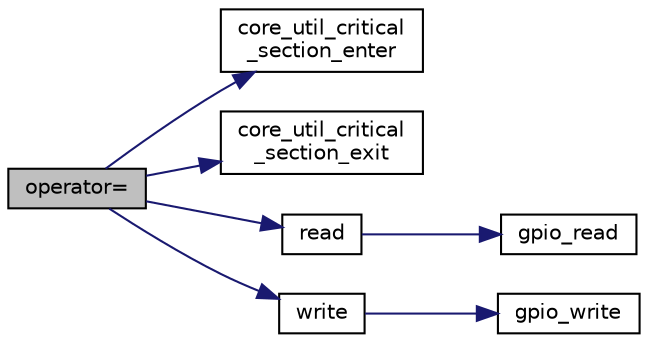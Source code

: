 digraph "operator="
{
 // LATEX_PDF_SIZE
  edge [fontname="Helvetica",fontsize="10",labelfontname="Helvetica",labelfontsize="10"];
  node [fontname="Helvetica",fontsize="10",shape=record];
  rankdir="LR";
  Node1 [label="operator=",height=0.2,width=0.4,color="black", fillcolor="grey75", style="filled", fontcolor="black",tooltip=" "];
  Node1 -> Node2 [color="midnightblue",fontsize="10",style="solid",fontname="Helvetica"];
  Node2 [label="core_util_critical\l_section_enter",height=0.2,width=0.4,color="black", fillcolor="white", style="filled",URL="$group__platform.html#ga4d950b3bb0026db2d01df0efd5f18f66",tooltip=" "];
  Node1 -> Node3 [color="midnightblue",fontsize="10",style="solid",fontname="Helvetica"];
  Node3 [label="core_util_critical\l_section_exit",height=0.2,width=0.4,color="black", fillcolor="white", style="filled",URL="$group__platform.html#ga9fbfbd322e41f1f0709332af8c3afc52",tooltip=" "];
  Node1 -> Node4 [color="midnightblue",fontsize="10",style="solid",fontname="Helvetica"];
  Node4 [label="read",height=0.2,width=0.4,color="black", fillcolor="white", style="filled",URL="$group__drivers.html#gaaab5dab5b969a87f538242e524431637",tooltip=" "];
  Node4 -> Node5 [color="midnightblue",fontsize="10",style="solid",fontname="Helvetica"];
  Node5 [label="gpio_read",height=0.2,width=0.4,color="black", fillcolor="white", style="filled",URL="$group__hal__gpio.html#gabb97298a1eb6f6c11b6290abe7a1823b",tooltip=" "];
  Node1 -> Node6 [color="midnightblue",fontsize="10",style="solid",fontname="Helvetica"];
  Node6 [label="write",height=0.2,width=0.4,color="black", fillcolor="white", style="filled",URL="$group__drivers.html#ga25d1931bc29d014446294ab8dc470f2a",tooltip=" "];
  Node6 -> Node7 [color="midnightblue",fontsize="10",style="solid",fontname="Helvetica"];
  Node7 [label="gpio_write",height=0.2,width=0.4,color="black", fillcolor="white", style="filled",URL="$group__hal__gpio.html#gaedd478762e37aeafcf9ade8e255718b0",tooltip=" "];
}
